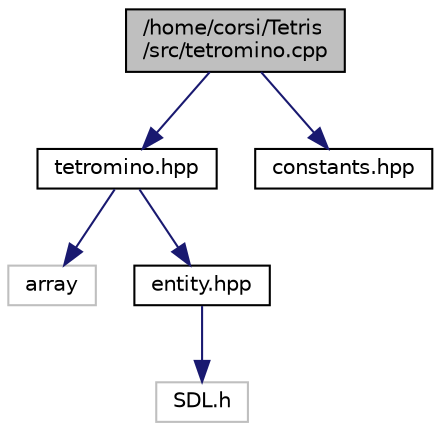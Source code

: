 digraph "/home/corsi/Tetris/src/tetromino.cpp"
{
 // LATEX_PDF_SIZE
  edge [fontname="Helvetica",fontsize="10",labelfontname="Helvetica",labelfontsize="10"];
  node [fontname="Helvetica",fontsize="10",shape=record];
  Node1 [label="/home/corsi/Tetris\l/src/tetromino.cpp",height=0.2,width=0.4,color="black", fillcolor="grey75", style="filled", fontcolor="black",tooltip="This files handles all the game pieces."];
  Node1 -> Node2 [color="midnightblue",fontsize="10",style="solid",fontname="Helvetica"];
  Node2 [label="tetromino.hpp",height=0.2,width=0.4,color="black", fillcolor="white", style="filled",URL="$tetromino_8hpp_source.html",tooltip=" "];
  Node2 -> Node3 [color="midnightblue",fontsize="10",style="solid",fontname="Helvetica"];
  Node3 [label="array",height=0.2,width=0.4,color="grey75", fillcolor="white", style="filled",tooltip=" "];
  Node2 -> Node4 [color="midnightblue",fontsize="10",style="solid",fontname="Helvetica"];
  Node4 [label="entity.hpp",height=0.2,width=0.4,color="black", fillcolor="white", style="filled",URL="$entity_8hpp_source.html",tooltip=" "];
  Node4 -> Node5 [color="midnightblue",fontsize="10",style="solid",fontname="Helvetica"];
  Node5 [label="SDL.h",height=0.2,width=0.4,color="grey75", fillcolor="white", style="filled",tooltip=" "];
  Node1 -> Node6 [color="midnightblue",fontsize="10",style="solid",fontname="Helvetica"];
  Node6 [label="constants.hpp",height=0.2,width=0.4,color="black", fillcolor="white", style="filled",URL="$constants_8hpp_source.html",tooltip=" "];
}
